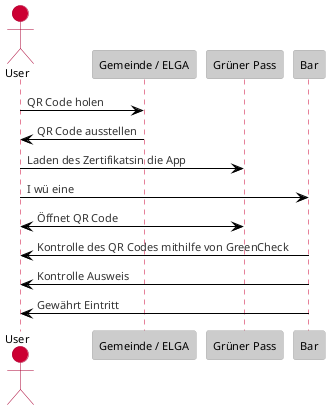 @startuml
!theme reddress-lightred
Actor User
participant "Gemeinde / ELGA" as zertifikat
participant "Grüner Pass" as pass

User -> zertifikat: QR Code holen
zertifikat -> User: QR Code ausstellen

User -> pass: Laden des Zertifikatsin die App

User -> Bar: I wü eine
User <-> pass: Öffnet QR Code
Bar -> User: Kontrolle des QR Codes mithilfe von GreenCheck
Bar -> User: Kontrolle Ausweis
Bar -> User: Gewährt Eintritt
@enduml